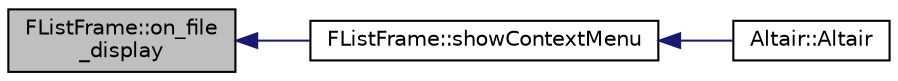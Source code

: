 digraph "FListFrame::on_file_display"
{
 // INTERACTIVE_SVG=YES
  edge [fontname="Helvetica",fontsize="10",labelfontname="Helvetica",labelfontsize="10"];
  node [fontname="Helvetica",fontsize="10",shape=record];
  rankdir="LR";
  Node300 [label="FListFrame::on_file\l_display",height=0.2,width=0.4,color="black", fillcolor="grey75", style="filled", fontcolor="black"];
  Node300 -> Node301 [dir="back",color="midnightblue",fontsize="10",style="solid",fontname="Helvetica"];
  Node301 [label="FListFrame::showContextMenu",height=0.2,width=0.4,color="black", fillcolor="white", style="filled",URL="$class_f_list_frame.html#a404f9f839864aecceba585397c7c882f"];
  Node301 -> Node302 [dir="back",color="midnightblue",fontsize="10",style="solid",fontname="Helvetica"];
  Node302 [label="Altair::Altair",height=0.2,width=0.4,color="black", fillcolor="white", style="filled",URL="$class_altair.html#ae0975ced0a36e0ed889ae06043a4df66",tooltip="Constructeur. "];
}
